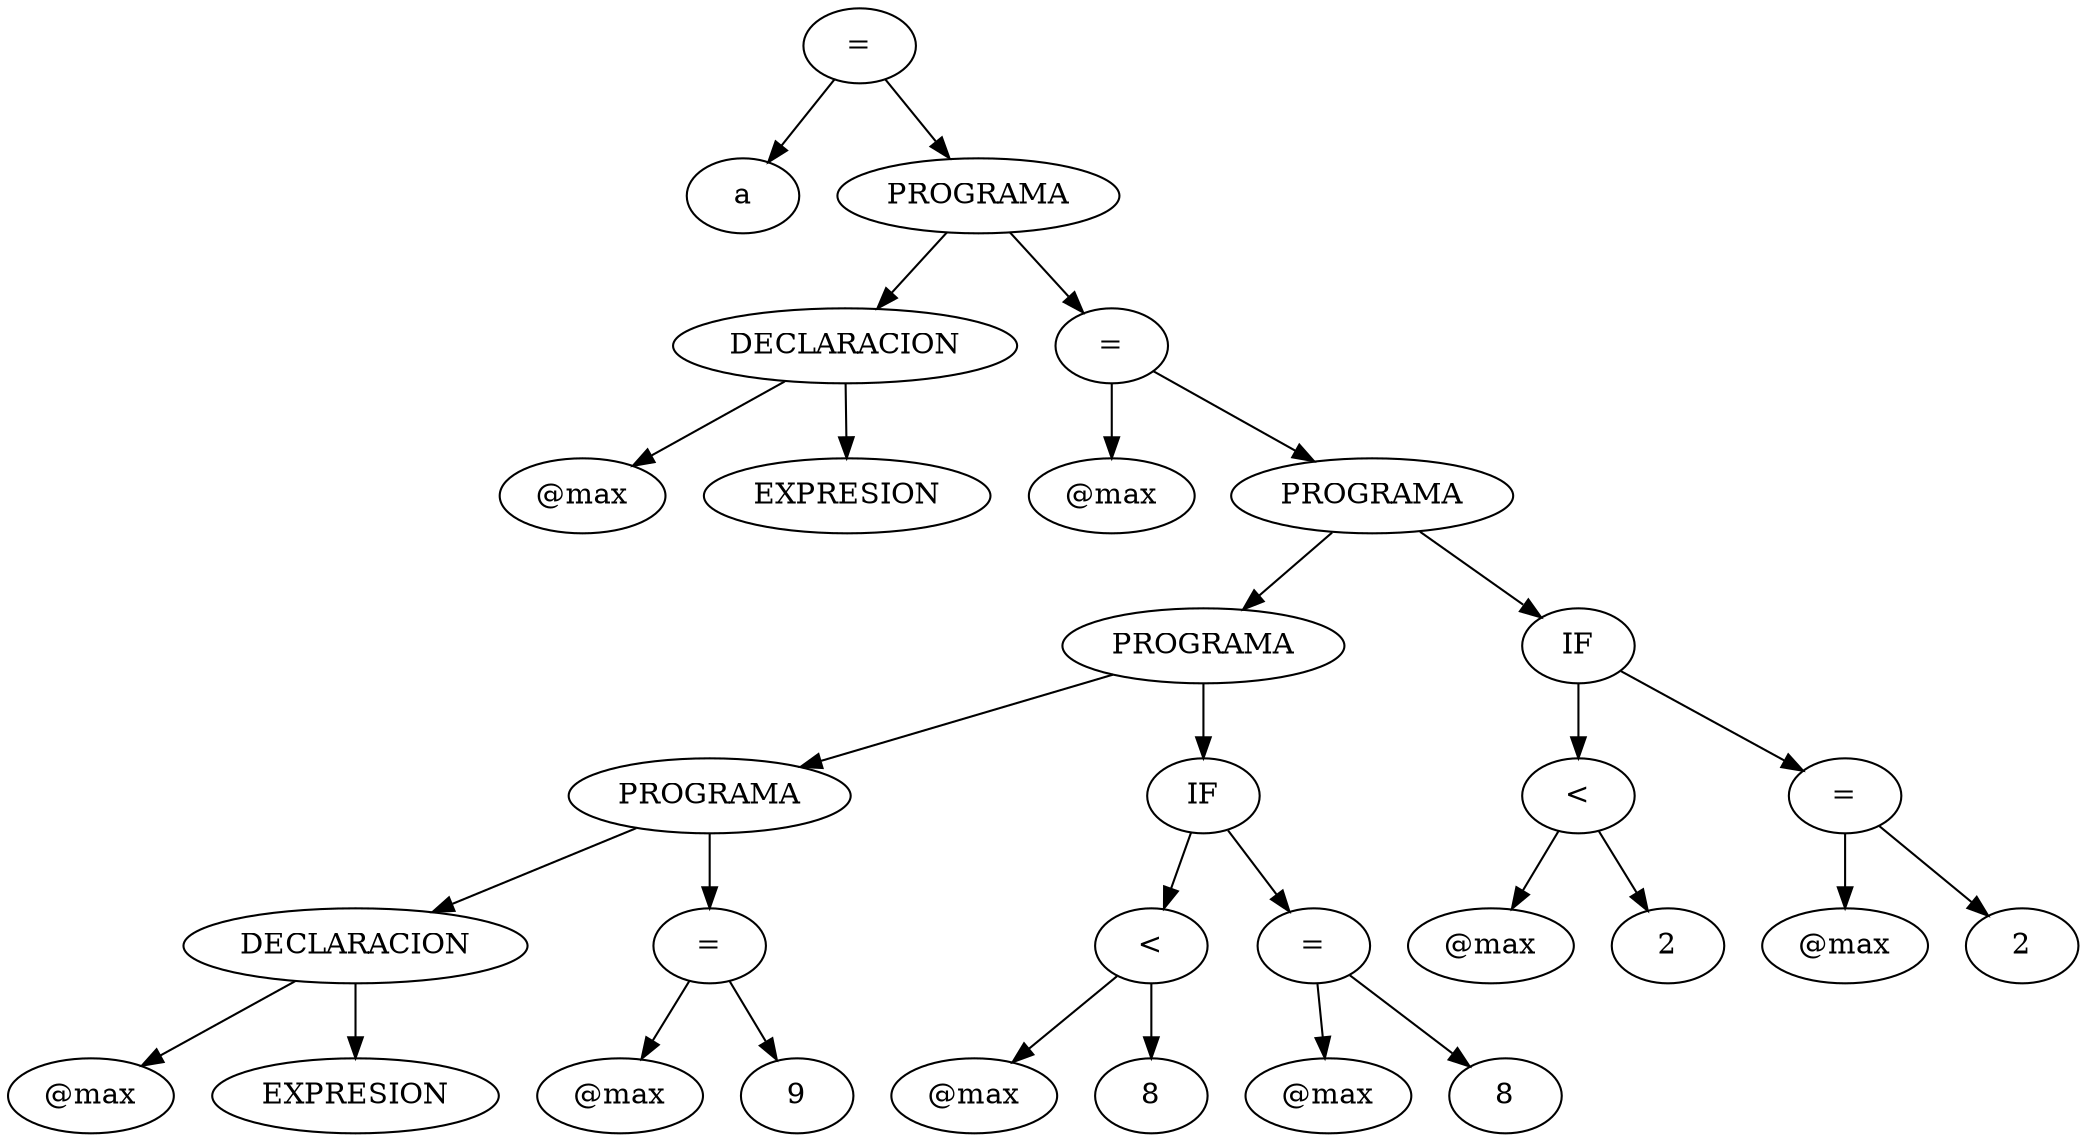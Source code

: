 digraph tree {
 1 [label="="];
 1 -> 2;
 2 [label="a"];
 1 -> 3;
 3 [label="PROGRAMA"];
 3 -> 6;
 6 [label="DECLARACION"];
 6 -> 12;
 12 [label="@max"];
 6 -> 13;
 13 [label="EXPRESION"];
 3 -> 7;
 7 [label="="];
 7 -> 14;
 14 [label="@max"];
 7 -> 15;
 15 [label="PROGRAMA"];
 15 -> 30;
 30 [label="PROGRAMA"];
 30 -> 60;
 60 [label="PROGRAMA"];
 60 -> 120;
 120 [label="DECLARACION"];
 120 -> 240;
 240 [label="@max"];
 120 -> 241;
 241 [label="EXPRESION"];
 60 -> 121;
 121 [label="="];
 121 -> 242;
 242 [label="@max"];
 121 -> 243;
 243 [label="9"];
 30 -> 61;
 61 [label="IF"];
 61 -> 122;
 122 [label="<"];
 122 -> 244;
 244 [label="@max"];
 122 -> 245;
 245 [label="8"];
 61 -> 123;
 123 [label="="];
 123 -> 246;
 246 [label="@max"];
 123 -> 247;
 247 [label="8"];
 15 -> 31;
 31 [label="IF"];
 31 -> 62;
 62 [label="<"];
 62 -> 124;
 124 [label="@max"];
 62 -> 125;
 125 [label="2"];
 31 -> 63;
 63 [label="="];
 63 -> 126;
 126 [label="@max"];
 63 -> 127;
 127 [label="2"];
}
